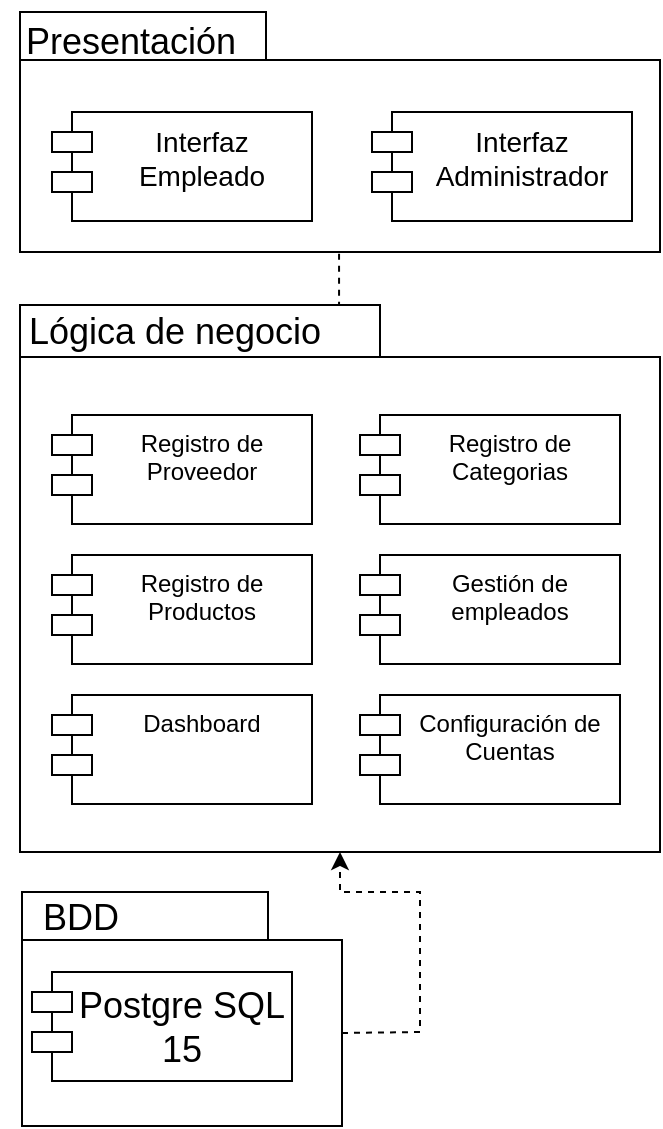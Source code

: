<mxfile version="24.9.2">
  <diagram name="Page-1" id="b5b7bab2-c9e2-2cf4-8b2a-24fd1a2a6d21">
    <mxGraphModel grid="1" page="1" gridSize="10" guides="1" tooltips="1" connect="1" arrows="1" fold="1" pageScale="1" pageWidth="827" pageHeight="1169" background="none" math="0" shadow="0">
      <root>
        <mxCell id="0" />
        <mxCell id="1" parent="0" />
        <mxCell id="MhUlO2v5uWOudsh6KQUi-33" value="" style="endArrow=none;dashed=1;html=1;rounded=0;exitX=0.532;exitY=0.159;exitDx=0;exitDy=0;exitPerimeter=0;" edge="1" parent="1">
          <mxGeometry width="50" height="50" relative="1" as="geometry">
            <mxPoint x="-440.502" y="339.855" as="sourcePoint" />
            <mxPoint x="-440.47" y="230" as="targetPoint" />
            <Array as="points">
              <mxPoint x="-440.47" y="260" />
            </Array>
          </mxGeometry>
        </mxCell>
        <mxCell id="MhUlO2v5uWOudsh6KQUi-9" value="" style="shape=folder;fontStyle=1;spacingTop=10;tabWidth=123;tabHeight=24;tabPosition=left;html=1;rounded=0;shadow=0;comic=0;labelBackgroundColor=none;strokeColor=#000000;strokeWidth=1;fillColor=#ffffff;fontFamily=Verdana;fontSize=10;fontColor=#000000;align=center;" vertex="1" parent="1">
          <mxGeometry x="-600" y="120" width="320" height="120" as="geometry" />
        </mxCell>
        <mxCell id="MhUlO2v5uWOudsh6KQUi-10" value="&lt;font style=&quot;font-size: 14px;&quot;&gt;Interfaz Empleado&lt;/font&gt;" style="shape=module;align=left;spacingLeft=20;align=center;verticalAlign=top;whiteSpace=wrap;html=1;" vertex="1" parent="1">
          <mxGeometry x="-584" y="170" width="130" height="54.5" as="geometry" />
        </mxCell>
        <mxCell id="MhUlO2v5uWOudsh6KQUi-11" value="&lt;font style=&quot;font-size: 14px;&quot;&gt;Interfaz Administrador&lt;/font&gt;" style="shape=module;align=left;spacingLeft=20;align=center;verticalAlign=top;whiteSpace=wrap;html=1;" vertex="1" parent="1">
          <mxGeometry x="-424" y="170" width="130" height="54.5" as="geometry" />
        </mxCell>
        <mxCell id="MhUlO2v5uWOudsh6KQUi-13" value="" style="shape=folder;fontStyle=1;spacingTop=10;tabWidth=180;tabHeight=26;tabPosition=left;html=1;rounded=0;shadow=0;comic=0;labelBackgroundColor=none;strokeColor=#000000;strokeWidth=1;fillColor=#ffffff;fontFamily=Verdana;fontSize=10;fontColor=#000000;align=center;" vertex="1" parent="1">
          <mxGeometry x="-600" y="266.5" width="320" height="273.5" as="geometry" />
        </mxCell>
        <mxCell id="MhUlO2v5uWOudsh6KQUi-14" value="Registro de Proveedor" style="shape=module;align=left;spacingLeft=20;align=center;verticalAlign=top;whiteSpace=wrap;html=1;" vertex="1" parent="1">
          <mxGeometry x="-584" y="321.5" width="130" height="54.5" as="geometry" />
        </mxCell>
        <mxCell id="MhUlO2v5uWOudsh6KQUi-15" value="Registro de Categorias" style="shape=module;align=left;spacingLeft=20;align=center;verticalAlign=top;whiteSpace=wrap;html=1;" vertex="1" parent="1">
          <mxGeometry x="-430" y="321.5" width="130" height="54.5" as="geometry" />
        </mxCell>
        <mxCell id="MhUlO2v5uWOudsh6KQUi-17" value="" style="shape=folder;fontStyle=1;spacingTop=10;tabWidth=123;tabHeight=24;tabPosition=left;html=1;rounded=0;shadow=0;comic=0;labelBackgroundColor=none;strokeColor=#000000;strokeWidth=1;fillColor=#ffffff;fontFamily=Verdana;fontSize=10;fontColor=#000000;align=center;" vertex="1" parent="1">
          <mxGeometry x="-599" y="560" width="160" height="117" as="geometry" />
        </mxCell>
        <mxCell id="MhUlO2v5uWOudsh6KQUi-18" value="&lt;font style=&quot;font-size: 18px;&quot;&gt;Postgre SQL 15&lt;/font&gt;" style="shape=module;align=left;spacingLeft=20;align=center;verticalAlign=top;whiteSpace=wrap;html=1;" vertex="1" parent="1">
          <mxGeometry x="-594" y="600" width="130" height="54.5" as="geometry" />
        </mxCell>
        <mxCell id="MhUlO2v5uWOudsh6KQUi-21" value="&lt;font style=&quot;font-size: 18px;&quot;&gt;BDD&lt;/font&gt;" style="text;html=1;align=center;verticalAlign=middle;resizable=0;points=[];autosize=1;strokeColor=none;fillColor=none;" vertex="1" parent="1">
          <mxGeometry x="-600" y="553" width="60" height="40" as="geometry" />
        </mxCell>
        <mxCell id="MhUlO2v5uWOudsh6KQUi-23" value="&lt;span style=&quot;font-size: 18px;&quot;&gt;Lógica de negocio&lt;/span&gt;" style="text;html=1;align=center;verticalAlign=middle;resizable=0;points=[];autosize=1;strokeColor=none;fillColor=none;" vertex="1" parent="1">
          <mxGeometry x="-608" y="260.0" width="170" height="40" as="geometry" />
        </mxCell>
        <mxCell id="MhUlO2v5uWOudsh6KQUi-24" value="&lt;span style=&quot;font-size: 18px;&quot;&gt;Presentación&lt;/span&gt;" style="text;html=1;align=center;verticalAlign=middle;resizable=0;points=[];autosize=1;strokeColor=none;fillColor=none;" vertex="1" parent="1">
          <mxGeometry x="-610" y="114.5" width="130" height="40" as="geometry" />
        </mxCell>
        <mxCell id="MhUlO2v5uWOudsh6KQUi-25" value="Gestión de empleados" style="shape=module;align=left;spacingLeft=20;align=center;verticalAlign=top;whiteSpace=wrap;html=1;" vertex="1" parent="1">
          <mxGeometry x="-430" y="391.5" width="130" height="54.5" as="geometry" />
        </mxCell>
        <mxCell id="MhUlO2v5uWOudsh6KQUi-26" value="Registro de Productos" style="shape=module;align=left;spacingLeft=20;align=center;verticalAlign=top;whiteSpace=wrap;html=1;" vertex="1" parent="1">
          <mxGeometry x="-584" y="391.5" width="130" height="54.5" as="geometry" />
        </mxCell>
        <mxCell id="MhUlO2v5uWOudsh6KQUi-29" value="Dashboard" style="shape=module;align=left;spacingLeft=20;align=center;verticalAlign=top;whiteSpace=wrap;html=1;" vertex="1" parent="1">
          <mxGeometry x="-584" y="461.5" width="130" height="54.5" as="geometry" />
        </mxCell>
        <mxCell id="MhUlO2v5uWOudsh6KQUi-30" value="Configuración de Cuentas" style="shape=module;align=left;spacingLeft=20;align=center;verticalAlign=top;whiteSpace=wrap;html=1;" vertex="1" parent="1">
          <mxGeometry x="-430" y="461.5" width="130" height="54.5" as="geometry" />
        </mxCell>
        <mxCell id="MhUlO2v5uWOudsh6KQUi-34" value="" style="endArrow=classic;html=1;rounded=0;dashed=1;exitX=0;exitY=0;exitDx=160;exitDy=70.5;exitPerimeter=0;entryX=0.5;entryY=1;entryDx=0;entryDy=0;entryPerimeter=0;" edge="1" parent="1" source="MhUlO2v5uWOudsh6KQUi-17" target="MhUlO2v5uWOudsh6KQUi-13">
          <mxGeometry width="50" height="50" relative="1" as="geometry">
            <mxPoint x="-380" y="790" as="sourcePoint" />
            <mxPoint x="-304" y="767.5" as="targetPoint" />
            <Array as="points">
              <mxPoint x="-400" y="630" />
              <mxPoint x="-400" y="600" />
              <mxPoint x="-400" y="560" />
              <mxPoint x="-440" y="560" />
            </Array>
          </mxGeometry>
        </mxCell>
      </root>
    </mxGraphModel>
  </diagram>
</mxfile>
